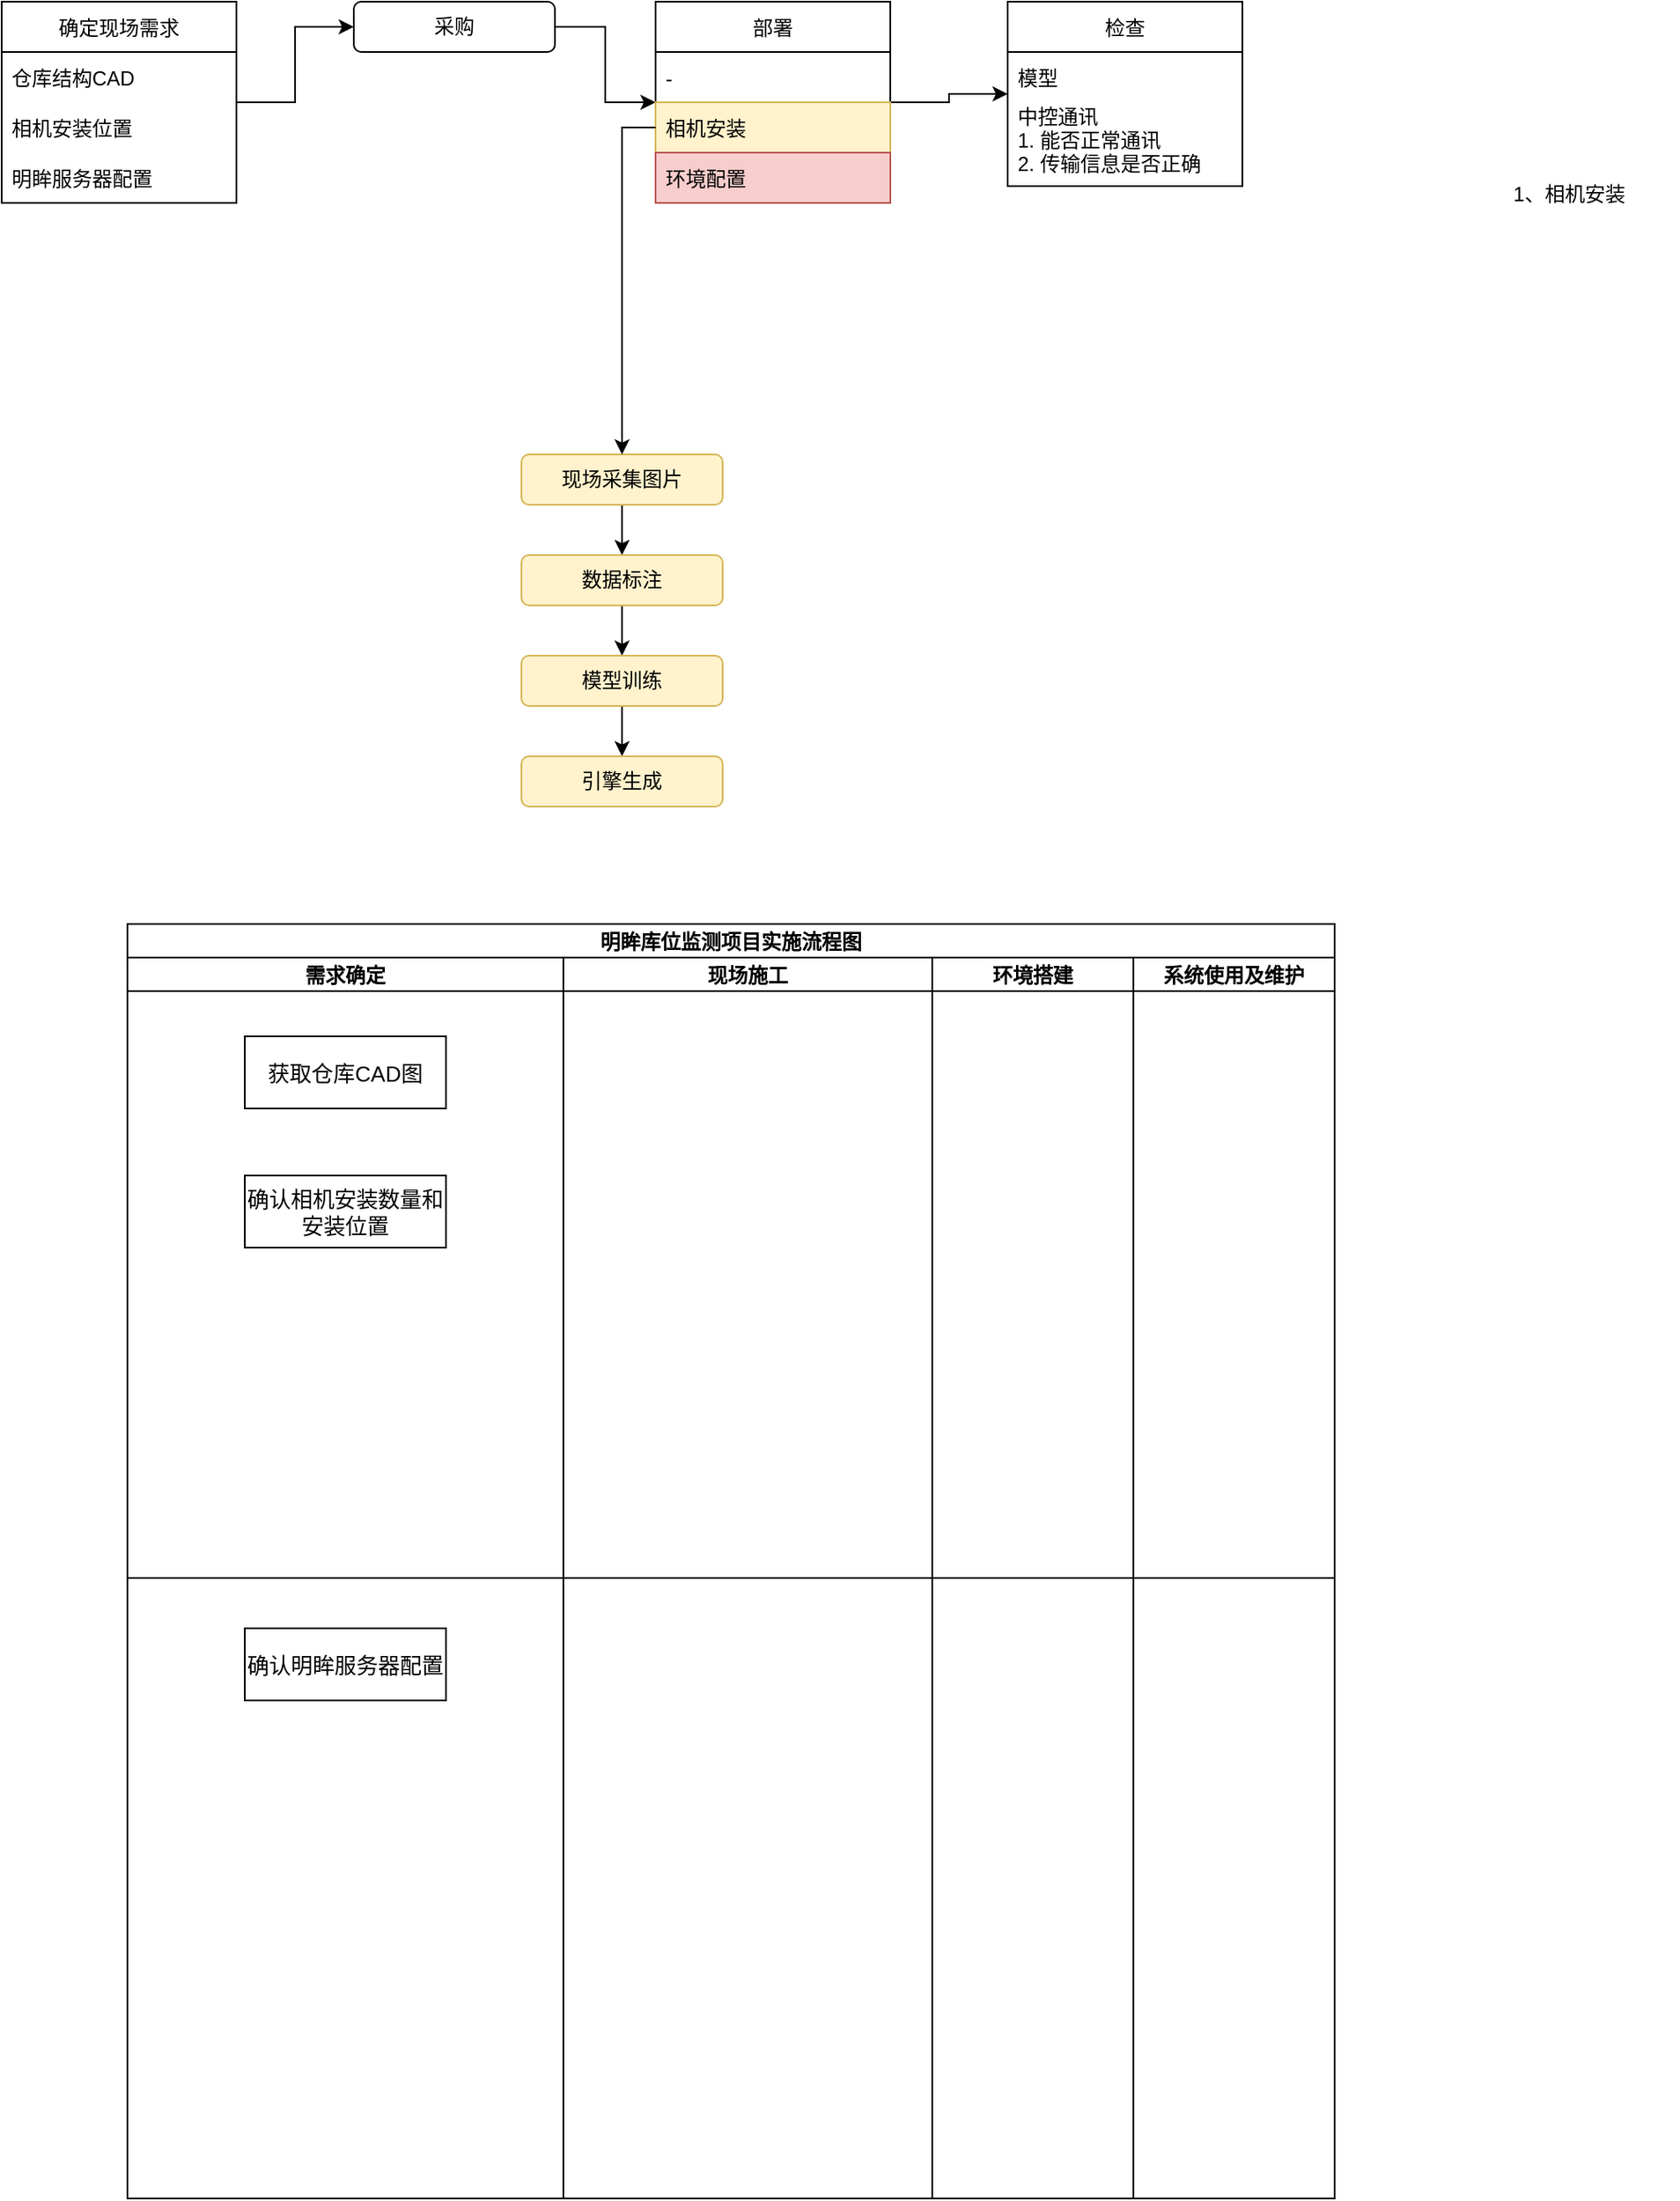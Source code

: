 <mxfile version="15.7.4" type="github" pages="2">
  <diagram id="qTN_XoGzaRHSL3tezx0D" name="Page-1">
    <mxGraphModel dx="1155" dy="591" grid="1" gridSize="10" guides="1" tooltips="1" connect="1" arrows="1" fold="1" page="1" pageScale="1" pageWidth="1169" pageHeight="1654" math="0" shadow="0">
      <root>
        <mxCell id="g2Watqp7JFzsTT7KAdyt-0" />
        <mxCell id="g2Watqp7JFzsTT7KAdyt-1" parent="g2Watqp7JFzsTT7KAdyt-0" />
        <mxCell id="6f_oYXsTy6TNFd8znZWn-15" style="edgeStyle=orthogonalEdgeStyle;rounded=0;orthogonalLoop=1;jettySize=auto;html=1;entryX=0;entryY=0.5;entryDx=0;entryDy=0;" parent="g2Watqp7JFzsTT7KAdyt-1" source="6f_oYXsTy6TNFd8znZWn-1" target="6f_oYXsTy6TNFd8znZWn-9" edge="1">
          <mxGeometry relative="1" as="geometry" />
        </mxCell>
        <mxCell id="6f_oYXsTy6TNFd8znZWn-1" value="采购" style="rounded=1;whiteSpace=wrap;html=1;" parent="g2Watqp7JFzsTT7KAdyt-1" vertex="1">
          <mxGeometry x="310" y="210" width="120" height="30" as="geometry" />
        </mxCell>
        <mxCell id="6f_oYXsTy6TNFd8znZWn-14" value="" style="edgeStyle=orthogonalEdgeStyle;rounded=0;orthogonalLoop=1;jettySize=auto;html=1;" parent="g2Watqp7JFzsTT7KAdyt-1" source="6f_oYXsTy6TNFd8znZWn-4" target="6f_oYXsTy6TNFd8znZWn-1" edge="1">
          <mxGeometry relative="1" as="geometry" />
        </mxCell>
        <mxCell id="6f_oYXsTy6TNFd8znZWn-4" value="确定现场需求" style="swimlane;fontStyle=0;childLayout=stackLayout;horizontal=1;startSize=30;horizontalStack=0;resizeParent=1;resizeParentMax=0;resizeLast=0;collapsible=1;marginBottom=0;" parent="g2Watqp7JFzsTT7KAdyt-1" vertex="1">
          <mxGeometry x="100" y="210" width="140" height="120" as="geometry">
            <mxRectangle x="100" y="210" width="100" height="30" as="alternateBounds" />
          </mxGeometry>
        </mxCell>
        <mxCell id="6f_oYXsTy6TNFd8znZWn-5" value="仓库结构CAD" style="text;strokeColor=none;fillColor=none;align=left;verticalAlign=middle;spacingLeft=4;spacingRight=4;overflow=hidden;points=[[0,0.5],[1,0.5]];portConstraint=eastwest;rotatable=0;" parent="6f_oYXsTy6TNFd8znZWn-4" vertex="1">
          <mxGeometry y="30" width="140" height="30" as="geometry" />
        </mxCell>
        <mxCell id="6f_oYXsTy6TNFd8znZWn-6" value="相机安装位置" style="text;strokeColor=none;fillColor=none;align=left;verticalAlign=middle;spacingLeft=4;spacingRight=4;overflow=hidden;points=[[0,0.5],[1,0.5]];portConstraint=eastwest;rotatable=0;" parent="6f_oYXsTy6TNFd8znZWn-4" vertex="1">
          <mxGeometry y="60" width="140" height="30" as="geometry" />
        </mxCell>
        <mxCell id="6f_oYXsTy6TNFd8znZWn-7" value="明眸服务器配置" style="text;strokeColor=none;fillColor=none;align=left;verticalAlign=middle;spacingLeft=4;spacingRight=4;overflow=hidden;points=[[0,0.5],[1,0.5]];portConstraint=eastwest;rotatable=0;" parent="6f_oYXsTy6TNFd8znZWn-4" vertex="1">
          <mxGeometry y="90" width="140" height="30" as="geometry" />
        </mxCell>
        <mxCell id="gipt9TQsbMayV0EHitgy-10" style="edgeStyle=orthogonalEdgeStyle;rounded=0;orthogonalLoop=1;jettySize=auto;html=1;exitX=1;exitY=0.5;exitDx=0;exitDy=0;entryX=0;entryY=0.5;entryDx=0;entryDy=0;" edge="1" parent="g2Watqp7JFzsTT7KAdyt-1" source="6f_oYXsTy6TNFd8znZWn-9" target="gipt9TQsbMayV0EHitgy-6">
          <mxGeometry relative="1" as="geometry" />
        </mxCell>
        <mxCell id="6f_oYXsTy6TNFd8znZWn-9" value="部署" style="swimlane;fontStyle=0;childLayout=stackLayout;horizontal=1;startSize=30;horizontalStack=0;resizeParent=1;resizeParentMax=0;resizeLast=0;collapsible=1;marginBottom=0;" parent="g2Watqp7JFzsTT7KAdyt-1" vertex="1">
          <mxGeometry x="490" y="210" width="140" height="120" as="geometry">
            <mxRectangle x="490" y="210" width="60" height="30" as="alternateBounds" />
          </mxGeometry>
        </mxCell>
        <mxCell id="6f_oYXsTy6TNFd8znZWn-10" value="-" style="text;strokeColor=none;fillColor=none;align=left;verticalAlign=middle;spacingLeft=4;spacingRight=4;overflow=hidden;points=[[0,0.5],[1,0.5]];portConstraint=eastwest;rotatable=0;" parent="6f_oYXsTy6TNFd8znZWn-9" vertex="1">
          <mxGeometry y="30" width="140" height="30" as="geometry" />
        </mxCell>
        <mxCell id="6f_oYXsTy6TNFd8znZWn-11" value="相机安装" style="text;strokeColor=#d6b656;fillColor=#fff2cc;align=left;verticalAlign=middle;spacingLeft=4;spacingRight=4;overflow=hidden;points=[[0,0.5],[1,0.5]];portConstraint=eastwest;rotatable=0;" parent="6f_oYXsTy6TNFd8znZWn-9" vertex="1">
          <mxGeometry y="60" width="140" height="30" as="geometry" />
        </mxCell>
        <mxCell id="6f_oYXsTy6TNFd8znZWn-12" value="环境配置" style="text;strokeColor=#b85450;fillColor=#f8cecc;align=left;verticalAlign=middle;spacingLeft=4;spacingRight=4;overflow=hidden;points=[[0,0.5],[1,0.5]];portConstraint=eastwest;rotatable=0;" parent="6f_oYXsTy6TNFd8znZWn-9" vertex="1">
          <mxGeometry y="90" width="140" height="30" as="geometry" />
        </mxCell>
        <mxCell id="6f_oYXsTy6TNFd8znZWn-16" value="1、相机安装" style="text;html=1;strokeColor=none;fillColor=none;align=center;verticalAlign=middle;whiteSpace=wrap;rounded=0;" parent="g2Watqp7JFzsTT7KAdyt-1" vertex="1">
          <mxGeometry x="970" y="310" width="130" height="30" as="geometry" />
        </mxCell>
        <mxCell id="gipt9TQsbMayV0EHitgy-4" style="edgeStyle=orthogonalEdgeStyle;rounded=0;orthogonalLoop=1;jettySize=auto;html=1;exitX=0.5;exitY=1;exitDx=0;exitDy=0;entryX=0.5;entryY=0;entryDx=0;entryDy=0;" edge="1" parent="g2Watqp7JFzsTT7KAdyt-1" source="6f_oYXsTy6TNFd8znZWn-18" target="6f_oYXsTy6TNFd8znZWn-19">
          <mxGeometry relative="1" as="geometry" />
        </mxCell>
        <mxCell id="6f_oYXsTy6TNFd8znZWn-18" value="现场采集图片" style="rounded=1;whiteSpace=wrap;html=1;fillColor=#fff2cc;strokeColor=#d6b656;" parent="g2Watqp7JFzsTT7KAdyt-1" vertex="1">
          <mxGeometry x="410" y="480" width="120" height="30" as="geometry" />
        </mxCell>
        <mxCell id="gipt9TQsbMayV0EHitgy-5" style="edgeStyle=orthogonalEdgeStyle;rounded=0;orthogonalLoop=1;jettySize=auto;html=1;exitX=0.5;exitY=1;exitDx=0;exitDy=0;entryX=0.5;entryY=0;entryDx=0;entryDy=0;" edge="1" parent="g2Watqp7JFzsTT7KAdyt-1" source="6f_oYXsTy6TNFd8znZWn-19" target="6f_oYXsTy6TNFd8znZWn-20">
          <mxGeometry relative="1" as="geometry" />
        </mxCell>
        <mxCell id="6f_oYXsTy6TNFd8znZWn-19" value="数据标注" style="rounded=1;whiteSpace=wrap;html=1;fillColor=#fff2cc;strokeColor=#d6b656;" parent="g2Watqp7JFzsTT7KAdyt-1" vertex="1">
          <mxGeometry x="410" y="540" width="120" height="30" as="geometry" />
        </mxCell>
        <mxCell id="gipt9TQsbMayV0EHitgy-1" value="" style="edgeStyle=orthogonalEdgeStyle;rounded=0;orthogonalLoop=1;jettySize=auto;html=1;" edge="1" parent="g2Watqp7JFzsTT7KAdyt-1" source="6f_oYXsTy6TNFd8znZWn-20" target="6f_oYXsTy6TNFd8znZWn-21">
          <mxGeometry relative="1" as="geometry" />
        </mxCell>
        <mxCell id="6f_oYXsTy6TNFd8znZWn-20" value="模型训练" style="rounded=1;whiteSpace=wrap;html=1;fillColor=#fff2cc;strokeColor=#d6b656;" parent="g2Watqp7JFzsTT7KAdyt-1" vertex="1">
          <mxGeometry x="410" y="600" width="120" height="30" as="geometry" />
        </mxCell>
        <mxCell id="6f_oYXsTy6TNFd8znZWn-21" value="引擎生成" style="rounded=1;whiteSpace=wrap;html=1;fillColor=#fff2cc;strokeColor=#d6b656;" parent="g2Watqp7JFzsTT7KAdyt-1" vertex="1">
          <mxGeometry x="410" y="660" width="120" height="30" as="geometry" />
        </mxCell>
        <mxCell id="gipt9TQsbMayV0EHitgy-6" value="检查" style="swimlane;fontStyle=0;childLayout=stackLayout;horizontal=1;startSize=30;horizontalStack=0;resizeParent=1;resizeParentMax=0;resizeLast=0;collapsible=1;marginBottom=0;" vertex="1" parent="g2Watqp7JFzsTT7KAdyt-1">
          <mxGeometry x="700" y="210" width="140" height="110" as="geometry">
            <mxRectangle x="650" y="210" width="60" height="30" as="alternateBounds" />
          </mxGeometry>
        </mxCell>
        <mxCell id="gipt9TQsbMayV0EHitgy-8" value="模型" style="text;strokeColor=none;fillColor=none;align=left;verticalAlign=middle;spacingLeft=4;spacingRight=4;overflow=hidden;points=[[0,0.5],[1,0.5]];portConstraint=eastwest;rotatable=0;" vertex="1" parent="gipt9TQsbMayV0EHitgy-6">
          <mxGeometry y="30" width="140" height="30" as="geometry" />
        </mxCell>
        <mxCell id="gipt9TQsbMayV0EHitgy-9" value="中控通讯&#xa;1. 能否正常通讯&#xa;2. 传输信息是否正确&#xa;" style="text;strokeColor=none;fillColor=none;align=left;verticalAlign=middle;spacingLeft=4;spacingRight=4;overflow=hidden;points=[[0,0.5],[1,0.5]];portConstraint=eastwest;rotatable=0;" vertex="1" parent="gipt9TQsbMayV0EHitgy-6">
          <mxGeometry y="60" width="140" height="50" as="geometry" />
        </mxCell>
        <mxCell id="gipt9TQsbMayV0EHitgy-12" style="edgeStyle=orthogonalEdgeStyle;rounded=0;orthogonalLoop=1;jettySize=auto;html=1;" edge="1" parent="g2Watqp7JFzsTT7KAdyt-1" source="6f_oYXsTy6TNFd8znZWn-11" target="6f_oYXsTy6TNFd8znZWn-18">
          <mxGeometry relative="1" as="geometry" />
        </mxCell>
        <mxCell id="gipt9TQsbMayV0EHitgy-15" value="明眸库位监测项目实施流程图" style="swimlane;childLayout=stackLayout;resizeParent=1;resizeParentMax=0;startSize=20;" vertex="1" parent="g2Watqp7JFzsTT7KAdyt-1">
          <mxGeometry x="175" y="760" width="720" height="760" as="geometry">
            <mxRectangle x="190" y="760" width="60" height="20" as="alternateBounds" />
          </mxGeometry>
        </mxCell>
        <mxCell id="gipt9TQsbMayV0EHitgy-16" value="需求确定" style="swimlane;startSize=20;" vertex="1" parent="gipt9TQsbMayV0EHitgy-15">
          <mxGeometry y="20" width="260" height="740" as="geometry" />
        </mxCell>
        <mxCell id="dJi0PhWXHKyRflDUWfFJ-1" value="获取仓库CAD图" style="rounded=0;whiteSpace=wrap;html=1;fontSize=13;" vertex="1" parent="gipt9TQsbMayV0EHitgy-16">
          <mxGeometry x="70" y="47" width="120" height="43" as="geometry" />
        </mxCell>
        <mxCell id="dJi0PhWXHKyRflDUWfFJ-7" value="确认相机安装数量和安装位置" style="rounded=0;whiteSpace=wrap;html=1;fontSize=13;" vertex="1" parent="gipt9TQsbMayV0EHitgy-16">
          <mxGeometry x="70" y="130" width="120" height="43" as="geometry" />
        </mxCell>
        <mxCell id="dJi0PhWXHKyRflDUWfFJ-8" value="确认明眸服务器配置" style="rounded=0;whiteSpace=wrap;html=1;fontSize=13;" vertex="1" parent="gipt9TQsbMayV0EHitgy-16">
          <mxGeometry x="70" y="400" width="120" height="43" as="geometry" />
        </mxCell>
        <mxCell id="gipt9TQsbMayV0EHitgy-17" value="现场施工" style="swimlane;startSize=20;" vertex="1" parent="gipt9TQsbMayV0EHitgy-15">
          <mxGeometry x="260" y="20" width="220" height="740" as="geometry" />
        </mxCell>
        <mxCell id="gipt9TQsbMayV0EHitgy-18" value="环境搭建" style="swimlane;startSize=20;" vertex="1" parent="gipt9TQsbMayV0EHitgy-15">
          <mxGeometry x="480" y="20" width="120" height="740" as="geometry" />
        </mxCell>
        <mxCell id="dJi0PhWXHKyRflDUWfFJ-16" value="系统使用及维护" style="swimlane;startSize=20;" vertex="1" parent="gipt9TQsbMayV0EHitgy-15">
          <mxGeometry x="600" y="20" width="120" height="740" as="geometry" />
        </mxCell>
        <mxCell id="dJi0PhWXHKyRflDUWfFJ-48" value="" style="endArrow=none;html=1;rounded=0;fontSize=13;exitX=0;exitY=0.5;exitDx=0;exitDy=0;entryX=1;entryY=0.5;entryDx=0;entryDy=0;" edge="1" parent="gipt9TQsbMayV0EHitgy-15" source="gipt9TQsbMayV0EHitgy-16" target="dJi0PhWXHKyRflDUWfFJ-16">
          <mxGeometry width="50" height="50" relative="1" as="geometry">
            <mxPoint x="195" y="270" as="sourcePoint" />
            <mxPoint x="245" y="220" as="targetPoint" />
          </mxGeometry>
        </mxCell>
      </root>
    </mxGraphModel>
  </diagram>
  <diagram id="xh-GPsMhEDy-V-L50GRL" name="明眸系统安装">
    <mxGraphModel dx="435" dy="566" grid="1" gridSize="10" guides="1" tooltips="1" connect="1" arrows="1" fold="1" page="1" pageScale="1" pageWidth="1169" pageHeight="1654" math="0" shadow="0">
      <root>
        <mxCell id="wq0I0MHBkT74DeKS9PUi-0" />
        <mxCell id="wq0I0MHBkT74DeKS9PUi-1" parent="wq0I0MHBkT74DeKS9PUi-0" />
        <mxCell id="wq0I0MHBkT74DeKS9PUi-3" value="环境搭建" style="swimlane;fontStyle=0;childLayout=stackLayout;horizontal=1;startSize=30;horizontalStack=0;resizeParent=1;resizeParentMax=0;resizeLast=0;collapsible=1;marginBottom=0;" vertex="1" parent="wq0I0MHBkT74DeKS9PUi-1">
          <mxGeometry x="110" y="230" width="140" height="150" as="geometry" />
        </mxCell>
        <mxCell id="wq0I0MHBkT74DeKS9PUi-4" value="解压文件" style="text;strokeColor=none;fillColor=none;align=left;verticalAlign=middle;spacingLeft=4;spacingRight=4;overflow=hidden;points=[[0,0.5],[1,0.5]];portConstraint=eastwest;rotatable=0;" vertex="1" parent="wq0I0MHBkT74DeKS9PUi-3">
          <mxGeometry y="30" width="140" height="30" as="geometry" />
        </mxCell>
        <mxCell id="wq0I0MHBkT74DeKS9PUi-5" value="安装cuda" style="text;strokeColor=none;fillColor=none;align=left;verticalAlign=middle;spacingLeft=4;spacingRight=4;overflow=hidden;points=[[0,0.5],[1,0.5]];portConstraint=eastwest;rotatable=0;" vertex="1" parent="wq0I0MHBkT74DeKS9PUi-3">
          <mxGeometry y="60" width="140" height="30" as="geometry" />
        </mxCell>
        <mxCell id="wq0I0MHBkT74DeKS9PUi-6" value="配置cudnn" style="text;strokeColor=none;fillColor=none;align=left;verticalAlign=middle;spacingLeft=4;spacingRight=4;overflow=hidden;points=[[0,0.5],[1,0.5]];portConstraint=eastwest;rotatable=0;" vertex="1" parent="wq0I0MHBkT74DeKS9PUi-3">
          <mxGeometry y="90" width="140" height="30" as="geometry" />
        </mxCell>
        <mxCell id="wq0I0MHBkT74DeKS9PUi-13" value="配置TensorRT" style="text;strokeColor=none;fillColor=none;align=left;verticalAlign=middle;spacingLeft=4;spacingRight=4;overflow=hidden;points=[[0,0.5],[1,0.5]];portConstraint=eastwest;rotatable=0;" vertex="1" parent="wq0I0MHBkT74DeKS9PUi-3">
          <mxGeometry y="120" width="140" height="30" as="geometry" />
        </mxCell>
        <mxCell id="wq0I0MHBkT74DeKS9PUi-22" value="" style="edgeStyle=orthogonalEdgeStyle;rounded=0;orthogonalLoop=1;jettySize=auto;html=1;" edge="1" parent="wq0I0MHBkT74DeKS9PUi-1" source="wq0I0MHBkT74DeKS9PUi-18" target="wq0I0MHBkT74DeKS9PUi-20">
          <mxGeometry relative="1" as="geometry" />
        </mxCell>
        <mxCell id="wq0I0MHBkT74DeKS9PUi-18" value="生成模型" style="rounded=0;whiteSpace=wrap;html=1;" vertex="1" parent="wq0I0MHBkT74DeKS9PUi-1">
          <mxGeometry x="340" y="230" width="120" height="30" as="geometry" />
        </mxCell>
        <mxCell id="wq0I0MHBkT74DeKS9PUi-19" value="" style="endArrow=classic;html=1;rounded=0;exitX=1;exitY=0.1;exitDx=0;exitDy=0;exitPerimeter=0;entryX=0;entryY=0.5;entryDx=0;entryDy=0;" edge="1" parent="wq0I0MHBkT74DeKS9PUi-1" source="wq0I0MHBkT74DeKS9PUi-3" target="wq0I0MHBkT74DeKS9PUi-18">
          <mxGeometry width="50" height="50" relative="1" as="geometry">
            <mxPoint x="270" y="410" as="sourcePoint" />
            <mxPoint x="320" y="360" as="targetPoint" />
          </mxGeometry>
        </mxCell>
        <mxCell id="wq0I0MHBkT74DeKS9PUi-23" value="" style="edgeStyle=orthogonalEdgeStyle;rounded=0;orthogonalLoop=1;jettySize=auto;html=1;" edge="1" parent="wq0I0MHBkT74DeKS9PUi-1" source="wq0I0MHBkT74DeKS9PUi-20" target="wq0I0MHBkT74DeKS9PUi-21">
          <mxGeometry relative="1" as="geometry" />
        </mxCell>
        <mxCell id="wq0I0MHBkT74DeKS9PUi-20" value="更新许可证" style="rounded=0;whiteSpace=wrap;html=1;" vertex="1" parent="wq0I0MHBkT74DeKS9PUi-1">
          <mxGeometry x="570" y="230" width="120" height="30" as="geometry" />
        </mxCell>
        <mxCell id="wq0I0MHBkT74DeKS9PUi-21" value="运行明眸" style="rounded=0;whiteSpace=wrap;html=1;" vertex="1" parent="wq0I0MHBkT74DeKS9PUi-1">
          <mxGeometry x="800" y="230" width="120" height="30" as="geometry" />
        </mxCell>
        <mxCell id="wq0I0MHBkT74DeKS9PUi-24" value="&lt;h1&gt;CUDA&lt;/h1&gt;&lt;div&gt;NVIDIA推出的运算平台&lt;/div&gt;&lt;div&gt;通用并行运算架构&lt;/div&gt;" style="text;html=1;strokeColor=none;fillColor=none;spacing=5;spacingTop=-20;whiteSpace=wrap;overflow=hidden;rounded=0;" vertex="1" parent="wq0I0MHBkT74DeKS9PUi-1">
          <mxGeometry x="120" y="650" width="190" height="90" as="geometry" />
        </mxCell>
        <mxCell id="wq0I0MHBkT74DeKS9PUi-25" value="&lt;h1&gt;CUDNN&lt;/h1&gt;&lt;div&gt;&lt;span style=&quot;color: rgb(51 , 51 , 51) ; font-family: &amp;#34;pingfang sc&amp;#34; , &amp;#34;microsoft yahei&amp;#34; , &amp;#34;helvetica neue&amp;#34; , &amp;#34;helvetica&amp;#34; , &amp;#34;arial&amp;#34; , sans-serif ; background-color: rgb(255 , 255 , 255)&quot;&gt;&lt;font style=&quot;font-size: 13px&quot;&gt;NVIDIA CUDA® Deep Neural Network librar&lt;/font&gt;&lt;/span&gt;&lt;br&gt;&lt;/div&gt;&lt;div&gt;&lt;span style=&quot;color: rgb(51 , 51 , 51) ; font-family: &amp;#34;pingfang sc&amp;#34; , &amp;#34;microsoft yahei&amp;#34; , &amp;#34;helvetica neue&amp;#34; , &amp;#34;helvetica&amp;#34; , &amp;#34;arial&amp;#34; , sans-serif ; background-color: rgb(255 , 255 , 255)&quot;&gt;&lt;font style=&quot;font-size: 13px&quot;&gt;深度学习网络加速库&lt;/font&gt;&lt;/span&gt;&lt;/div&gt;" style="text;html=1;strokeColor=none;fillColor=none;spacing=5;spacingTop=-20;whiteSpace=wrap;overflow=hidden;rounded=0;" vertex="1" parent="wq0I0MHBkT74DeKS9PUi-1">
          <mxGeometry x="120" y="760" width="190" height="100" as="geometry" />
        </mxCell>
        <mxCell id="wq0I0MHBkT74DeKS9PUi-26" value="&lt;h1&gt;TensorRT&lt;/h1&gt;&lt;div&gt;&lt;span style=&quot;color: rgb(102 , 102 , 102) ; font-family: &amp;#34;arial&amp;#34; , &amp;#34;helvetica&amp;#34; , sans-serif ; font-size: 13px ; background-color: rgb(255 , 255 , 255)&quot;&gt;用于高性能深度学习推理的 SDK&lt;/span&gt;&lt;br&gt;&lt;/div&gt;" style="text;html=1;strokeColor=none;fillColor=none;spacing=5;spacingTop=-20;whiteSpace=wrap;overflow=hidden;rounded=0;" vertex="1" parent="wq0I0MHBkT74DeKS9PUi-1">
          <mxGeometry x="120" y="900" width="190" height="100" as="geometry" />
        </mxCell>
        <mxCell id="wq0I0MHBkT74DeKS9PUi-27" value=".wts文件哪里来" style="text;html=1;strokeColor=none;fillColor=none;align=center;verticalAlign=middle;whiteSpace=wrap;rounded=0;fontSize=13;" vertex="1" parent="wq0I0MHBkT74DeKS9PUi-1">
          <mxGeometry x="340" y="280" width="60" height="30" as="geometry" />
        </mxCell>
        <mxCell id="wq0I0MHBkT74DeKS9PUi-28" value="1200" style="text;html=1;strokeColor=none;fillColor=none;align=center;verticalAlign=middle;whiteSpace=wrap;rounded=0;fontSize=13;" vertex="1" parent="wq0I0MHBkT74DeKS9PUi-1">
          <mxGeometry x="610" y="280" width="60" height="30" as="geometry" />
        </mxCell>
      </root>
    </mxGraphModel>
  </diagram>
</mxfile>
